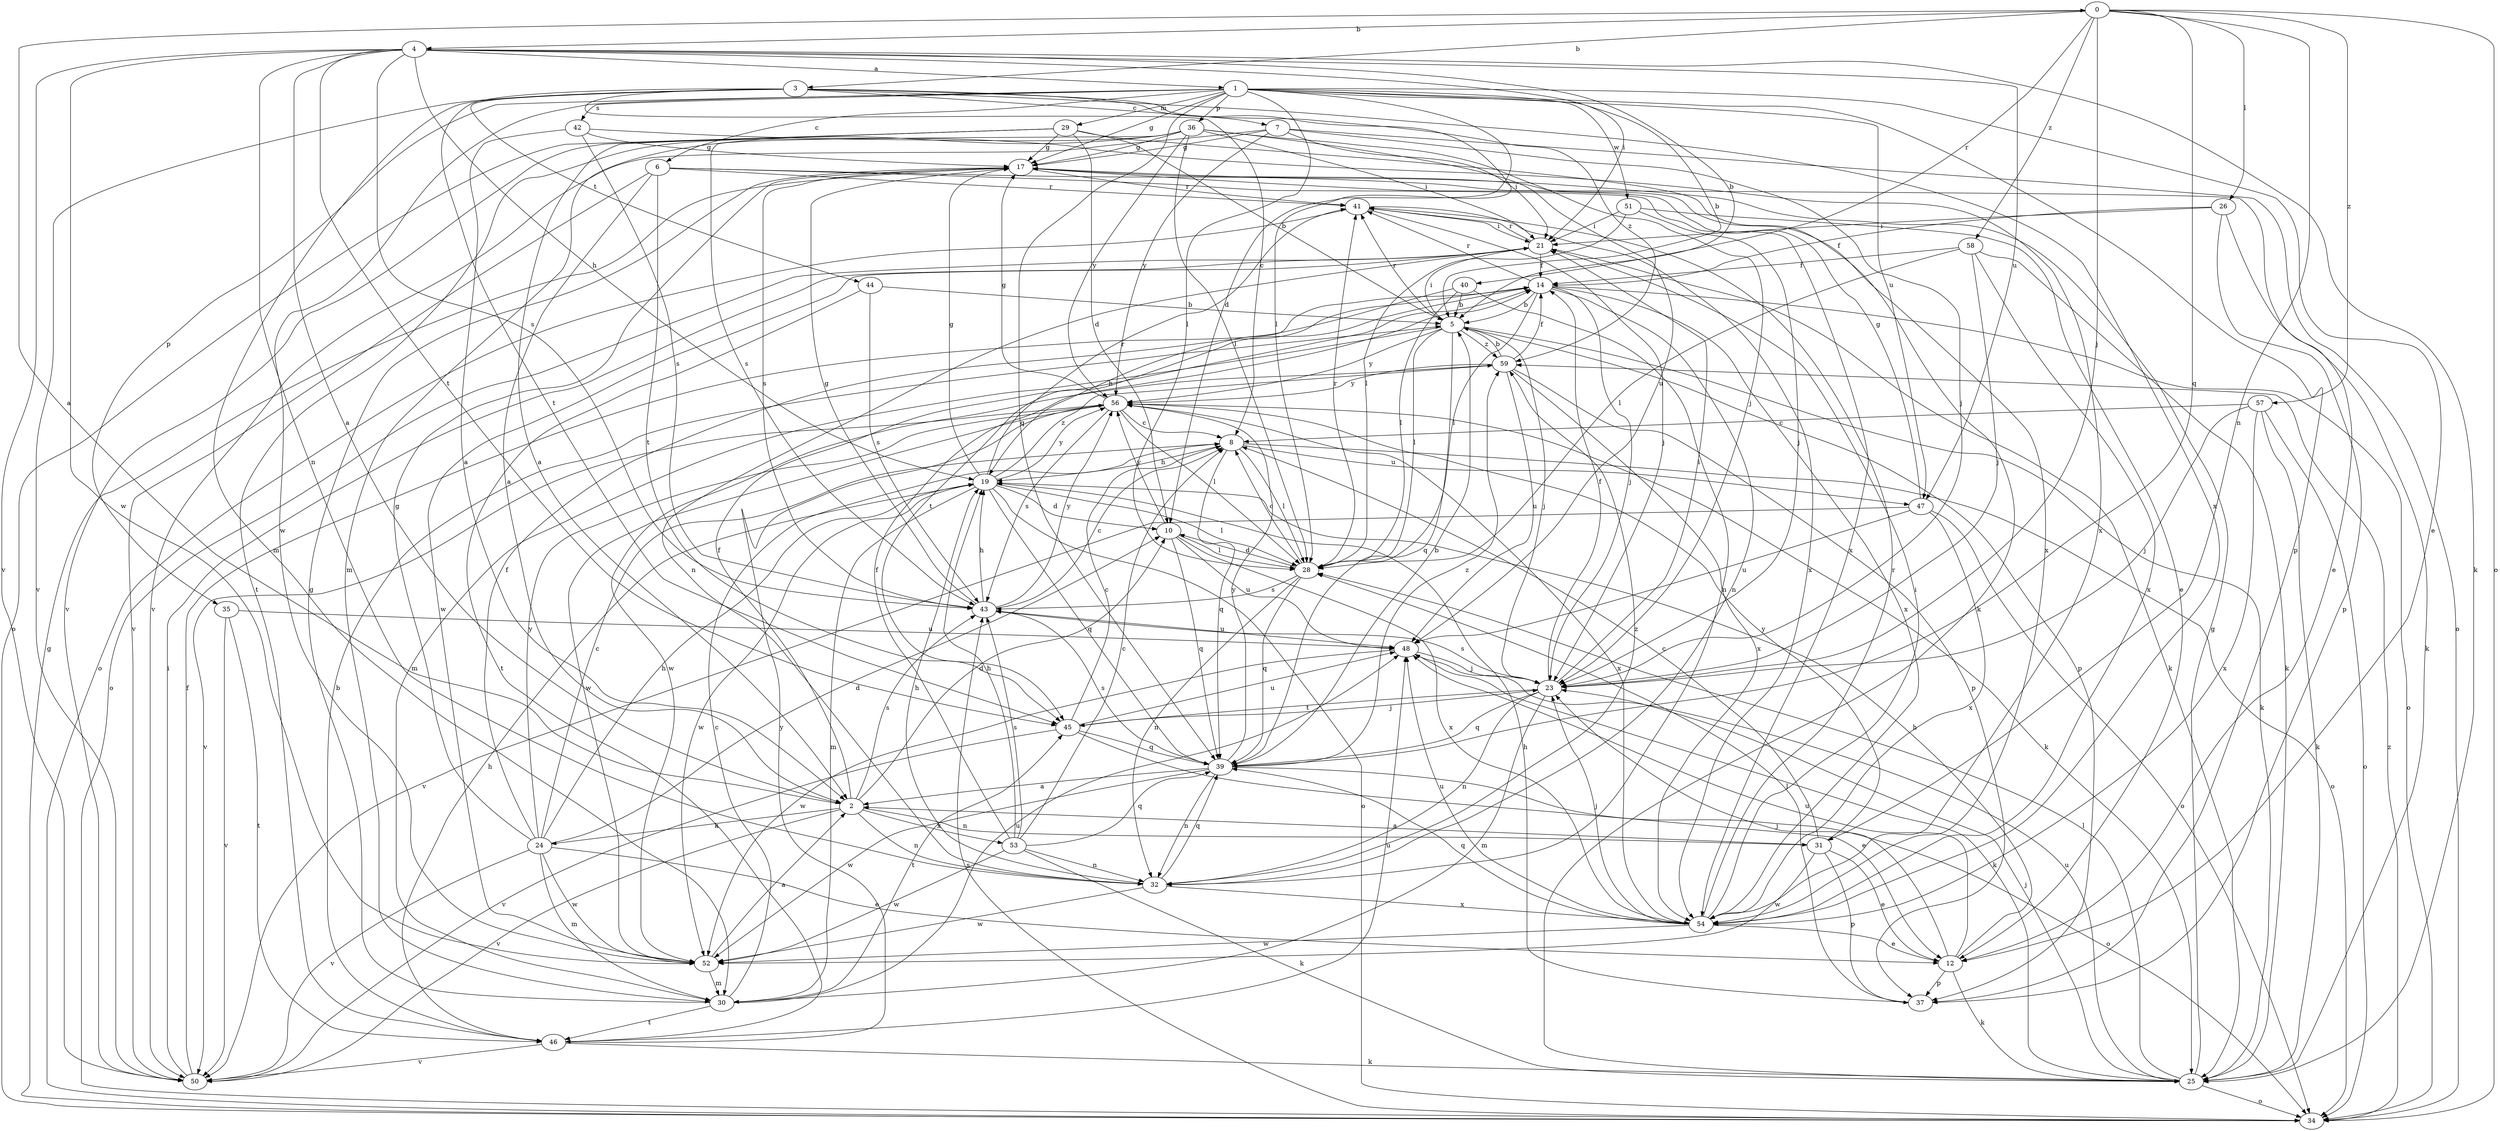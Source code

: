 strict digraph  {
0;
1;
2;
3;
4;
5;
6;
7;
8;
10;
12;
14;
17;
19;
21;
23;
24;
25;
26;
28;
29;
30;
31;
32;
34;
35;
36;
37;
39;
40;
41;
42;
43;
44;
45;
46;
47;
48;
50;
51;
52;
53;
54;
56;
57;
58;
59;
0 -> 3  [label=b];
0 -> 4  [label=b];
0 -> 23  [label=j];
0 -> 26  [label=l];
0 -> 31  [label=n];
0 -> 34  [label=o];
0 -> 39  [label=q];
0 -> 40  [label=r];
0 -> 57  [label=z];
0 -> 58  [label=z];
1 -> 5  [label=b];
1 -> 6  [label=c];
1 -> 10  [label=d];
1 -> 12  [label=e];
1 -> 17  [label=g];
1 -> 28  [label=l];
1 -> 29  [label=m];
1 -> 35  [label=p];
1 -> 36  [label=p];
1 -> 37  [label=p];
1 -> 39  [label=q];
1 -> 42  [label=s];
1 -> 47  [label=u];
1 -> 51  [label=w];
1 -> 52  [label=w];
2 -> 0  [label=a];
2 -> 10  [label=d];
2 -> 14  [label=f];
2 -> 24  [label=k];
2 -> 31  [label=n];
2 -> 32  [label=n];
2 -> 43  [label=s];
2 -> 50  [label=v];
2 -> 53  [label=x];
3 -> 7  [label=c];
3 -> 8  [label=c];
3 -> 28  [label=l];
3 -> 30  [label=m];
3 -> 44  [label=t];
3 -> 45  [label=t];
3 -> 50  [label=v];
3 -> 54  [label=x];
3 -> 59  [label=z];
4 -> 1  [label=a];
4 -> 2  [label=a];
4 -> 5  [label=b];
4 -> 19  [label=h];
4 -> 21  [label=i];
4 -> 25  [label=k];
4 -> 32  [label=n];
4 -> 43  [label=s];
4 -> 45  [label=t];
4 -> 47  [label=u];
4 -> 50  [label=v];
4 -> 52  [label=w];
5 -> 21  [label=i];
5 -> 23  [label=j];
5 -> 25  [label=k];
5 -> 28  [label=l];
5 -> 30  [label=m];
5 -> 37  [label=p];
5 -> 39  [label=q];
5 -> 41  [label=r];
5 -> 56  [label=y];
5 -> 59  [label=z];
6 -> 2  [label=a];
6 -> 12  [label=e];
6 -> 41  [label=r];
6 -> 45  [label=t];
6 -> 50  [label=v];
6 -> 54  [label=x];
7 -> 17  [label=g];
7 -> 21  [label=i];
7 -> 23  [label=j];
7 -> 34  [label=o];
7 -> 50  [label=v];
7 -> 56  [label=y];
8 -> 19  [label=h];
8 -> 28  [label=l];
8 -> 34  [label=o];
8 -> 39  [label=q];
8 -> 47  [label=u];
10 -> 28  [label=l];
10 -> 39  [label=q];
10 -> 48  [label=u];
10 -> 54  [label=x];
10 -> 56  [label=y];
12 -> 19  [label=h];
12 -> 23  [label=j];
12 -> 25  [label=k];
12 -> 37  [label=p];
12 -> 48  [label=u];
14 -> 5  [label=b];
14 -> 23  [label=j];
14 -> 28  [label=l];
14 -> 32  [label=n];
14 -> 34  [label=o];
14 -> 41  [label=r];
14 -> 45  [label=t];
14 -> 54  [label=x];
17 -> 41  [label=r];
17 -> 43  [label=s];
17 -> 54  [label=x];
19 -> 10  [label=d];
19 -> 17  [label=g];
19 -> 28  [label=l];
19 -> 30  [label=m];
19 -> 34  [label=o];
19 -> 39  [label=q];
19 -> 41  [label=r];
19 -> 52  [label=w];
19 -> 56  [label=y];
19 -> 59  [label=z];
21 -> 14  [label=f];
21 -> 25  [label=k];
21 -> 32  [label=n];
21 -> 34  [label=o];
21 -> 41  [label=r];
21 -> 52  [label=w];
23 -> 14  [label=f];
23 -> 21  [label=i];
23 -> 30  [label=m];
23 -> 32  [label=n];
23 -> 39  [label=q];
23 -> 43  [label=s];
23 -> 45  [label=t];
24 -> 8  [label=c];
24 -> 10  [label=d];
24 -> 12  [label=e];
24 -> 14  [label=f];
24 -> 17  [label=g];
24 -> 19  [label=h];
24 -> 30  [label=m];
24 -> 50  [label=v];
24 -> 52  [label=w];
24 -> 56  [label=y];
25 -> 17  [label=g];
25 -> 23  [label=j];
25 -> 28  [label=l];
25 -> 34  [label=o];
25 -> 48  [label=u];
26 -> 14  [label=f];
26 -> 21  [label=i];
26 -> 25  [label=k];
26 -> 37  [label=p];
28 -> 8  [label=c];
28 -> 10  [label=d];
28 -> 32  [label=n];
28 -> 39  [label=q];
28 -> 41  [label=r];
28 -> 43  [label=s];
29 -> 2  [label=a];
29 -> 5  [label=b];
29 -> 10  [label=d];
29 -> 17  [label=g];
29 -> 25  [label=k];
29 -> 34  [label=o];
29 -> 50  [label=v];
30 -> 8  [label=c];
30 -> 17  [label=g];
30 -> 45  [label=t];
30 -> 46  [label=t];
30 -> 48  [label=u];
31 -> 2  [label=a];
31 -> 8  [label=c];
31 -> 12  [label=e];
31 -> 37  [label=p];
31 -> 52  [label=w];
31 -> 56  [label=y];
32 -> 19  [label=h];
32 -> 39  [label=q];
32 -> 52  [label=w];
32 -> 54  [label=x];
32 -> 59  [label=z];
34 -> 17  [label=g];
34 -> 43  [label=s];
34 -> 59  [label=z];
35 -> 46  [label=t];
35 -> 48  [label=u];
35 -> 50  [label=v];
36 -> 17  [label=g];
36 -> 21  [label=i];
36 -> 23  [label=j];
36 -> 28  [label=l];
36 -> 30  [label=m];
36 -> 43  [label=s];
36 -> 46  [label=t];
36 -> 48  [label=u];
36 -> 56  [label=y];
37 -> 19  [label=h];
37 -> 28  [label=l];
39 -> 2  [label=a];
39 -> 5  [label=b];
39 -> 32  [label=n];
39 -> 34  [label=o];
39 -> 43  [label=s];
39 -> 52  [label=w];
39 -> 56  [label=y];
39 -> 59  [label=z];
40 -> 5  [label=b];
40 -> 19  [label=h];
40 -> 28  [label=l];
40 -> 32  [label=n];
41 -> 21  [label=i];
41 -> 23  [label=j];
41 -> 34  [label=o];
41 -> 54  [label=x];
42 -> 2  [label=a];
42 -> 17  [label=g];
42 -> 43  [label=s];
42 -> 54  [label=x];
43 -> 8  [label=c];
43 -> 17  [label=g];
43 -> 19  [label=h];
43 -> 48  [label=u];
43 -> 56  [label=y];
44 -> 5  [label=b];
44 -> 43  [label=s];
44 -> 46  [label=t];
45 -> 8  [label=c];
45 -> 12  [label=e];
45 -> 23  [label=j];
45 -> 39  [label=q];
45 -> 48  [label=u];
45 -> 50  [label=v];
46 -> 5  [label=b];
46 -> 19  [label=h];
46 -> 25  [label=k];
46 -> 48  [label=u];
46 -> 50  [label=v];
46 -> 56  [label=y];
47 -> 17  [label=g];
47 -> 34  [label=o];
47 -> 48  [label=u];
47 -> 50  [label=v];
47 -> 54  [label=x];
48 -> 23  [label=j];
48 -> 25  [label=k];
48 -> 52  [label=w];
50 -> 14  [label=f];
50 -> 21  [label=i];
51 -> 12  [label=e];
51 -> 21  [label=i];
51 -> 23  [label=j];
51 -> 28  [label=l];
52 -> 2  [label=a];
52 -> 30  [label=m];
53 -> 8  [label=c];
53 -> 14  [label=f];
53 -> 19  [label=h];
53 -> 25  [label=k];
53 -> 32  [label=n];
53 -> 39  [label=q];
53 -> 43  [label=s];
53 -> 52  [label=w];
54 -> 12  [label=e];
54 -> 21  [label=i];
54 -> 23  [label=j];
54 -> 39  [label=q];
54 -> 41  [label=r];
54 -> 48  [label=u];
54 -> 52  [label=w];
56 -> 8  [label=c];
56 -> 17  [label=g];
56 -> 25  [label=k];
56 -> 28  [label=l];
56 -> 43  [label=s];
56 -> 50  [label=v];
56 -> 52  [label=w];
56 -> 54  [label=x];
57 -> 8  [label=c];
57 -> 23  [label=j];
57 -> 25  [label=k];
57 -> 34  [label=o];
57 -> 54  [label=x];
58 -> 14  [label=f];
58 -> 23  [label=j];
58 -> 25  [label=k];
58 -> 28  [label=l];
58 -> 54  [label=x];
59 -> 5  [label=b];
59 -> 14  [label=f];
59 -> 37  [label=p];
59 -> 48  [label=u];
59 -> 52  [label=w];
59 -> 54  [label=x];
59 -> 56  [label=y];
}
